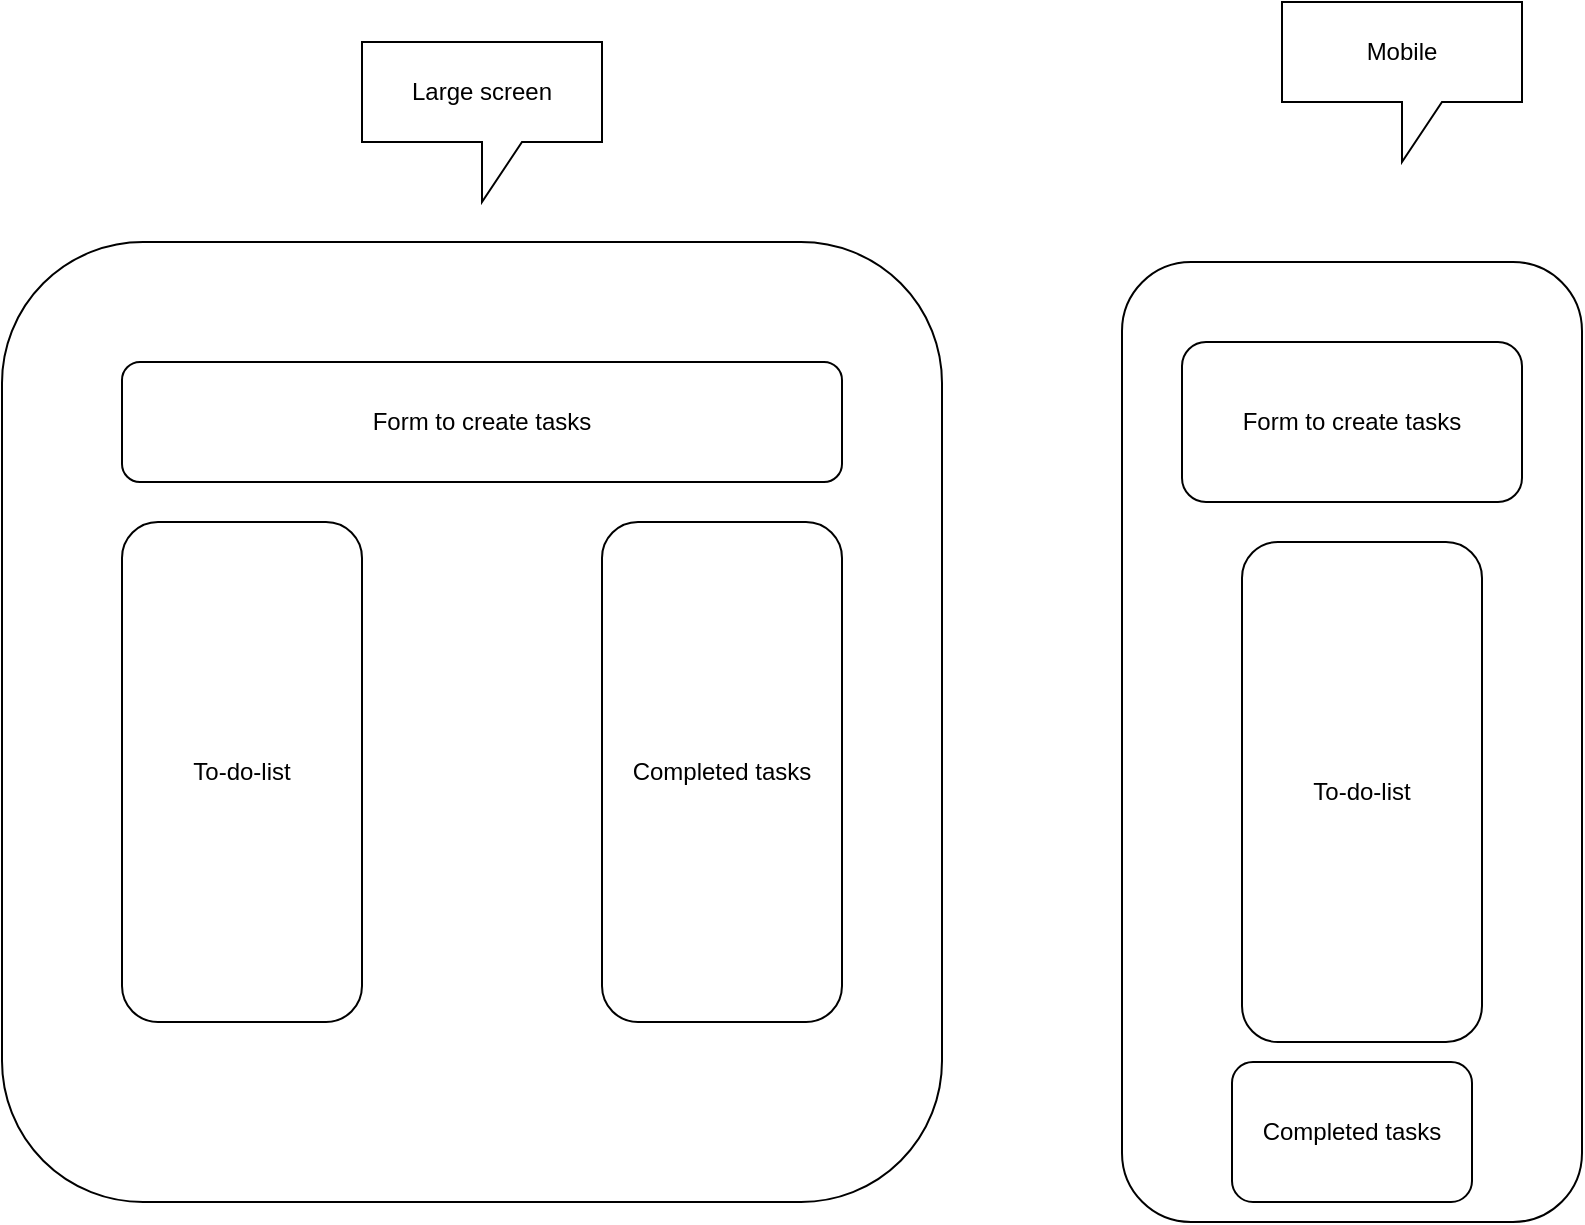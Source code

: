 <mxfile version="24.5.4" type="github">
  <diagram name="Page-1" id="URuILYohO7nekbE5N3jr">
    <mxGraphModel dx="2033" dy="1118" grid="1" gridSize="10" guides="1" tooltips="1" connect="1" arrows="1" fold="1" page="1" pageScale="1" pageWidth="827" pageHeight="1169" math="0" shadow="0">
      <root>
        <mxCell id="0" />
        <mxCell id="1" parent="0" />
        <mxCell id="apol1puXDQaIrFUul9K4-4" value="" style="rounded=1;whiteSpace=wrap;html=1;" vertex="1" parent="1">
          <mxGeometry x="140" y="160" width="470" height="480" as="geometry" />
        </mxCell>
        <mxCell id="apol1puXDQaIrFUul9K4-1" value="To-do-list" style="rounded=1;whiteSpace=wrap;html=1;" vertex="1" parent="1">
          <mxGeometry x="200" y="300" width="120" height="250" as="geometry" />
        </mxCell>
        <mxCell id="apol1puXDQaIrFUul9K4-2" value="Completed tasks" style="rounded=1;whiteSpace=wrap;html=1;" vertex="1" parent="1">
          <mxGeometry x="440" y="300" width="120" height="250" as="geometry" />
        </mxCell>
        <mxCell id="apol1puXDQaIrFUul9K4-3" value="Form to create tasks" style="rounded=1;whiteSpace=wrap;html=1;" vertex="1" parent="1">
          <mxGeometry x="200" y="220" width="360" height="60" as="geometry" />
        </mxCell>
        <mxCell id="apol1puXDQaIrFUul9K4-5" value="" style="rounded=1;whiteSpace=wrap;html=1;" vertex="1" parent="1">
          <mxGeometry x="700" y="170" width="230" height="480" as="geometry" />
        </mxCell>
        <mxCell id="apol1puXDQaIrFUul9K4-6" value="To-do-list" style="rounded=1;whiteSpace=wrap;html=1;" vertex="1" parent="1">
          <mxGeometry x="760" y="310" width="120" height="250" as="geometry" />
        </mxCell>
        <mxCell id="apol1puXDQaIrFUul9K4-7" value="Completed tasks" style="rounded=1;whiteSpace=wrap;html=1;" vertex="1" parent="1">
          <mxGeometry x="755" y="570" width="120" height="70" as="geometry" />
        </mxCell>
        <mxCell id="apol1puXDQaIrFUul9K4-8" value="Form to create tasks" style="rounded=1;whiteSpace=wrap;html=1;" vertex="1" parent="1">
          <mxGeometry x="730" y="210" width="170" height="80" as="geometry" />
        </mxCell>
        <mxCell id="apol1puXDQaIrFUul9K4-10" value="Large screen" style="shape=callout;whiteSpace=wrap;html=1;perimeter=calloutPerimeter;" vertex="1" parent="1">
          <mxGeometry x="320" y="60" width="120" height="80" as="geometry" />
        </mxCell>
        <mxCell id="apol1puXDQaIrFUul9K4-11" value="Mobile" style="shape=callout;whiteSpace=wrap;html=1;perimeter=calloutPerimeter;" vertex="1" parent="1">
          <mxGeometry x="780" y="40" width="120" height="80" as="geometry" />
        </mxCell>
      </root>
    </mxGraphModel>
  </diagram>
</mxfile>
